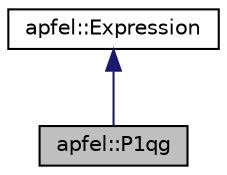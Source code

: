 digraph "apfel::P1qg"
{
  edge [fontname="Helvetica",fontsize="10",labelfontname="Helvetica",labelfontsize="10"];
  node [fontname="Helvetica",fontsize="10",shape=record];
  Node0 [label="apfel::P1qg",height=0.2,width=0.4,color="black", fillcolor="grey75", style="filled", fontcolor="black"];
  Node1 -> Node0 [dir="back",color="midnightblue",fontsize="10",style="solid",fontname="Helvetica"];
  Node1 [label="apfel::Expression",height=0.2,width=0.4,color="black", fillcolor="white", style="filled",URL="$a00263.html",tooltip="The Expression class for the manipulation of the splitting and coeffient functions. "];
}
